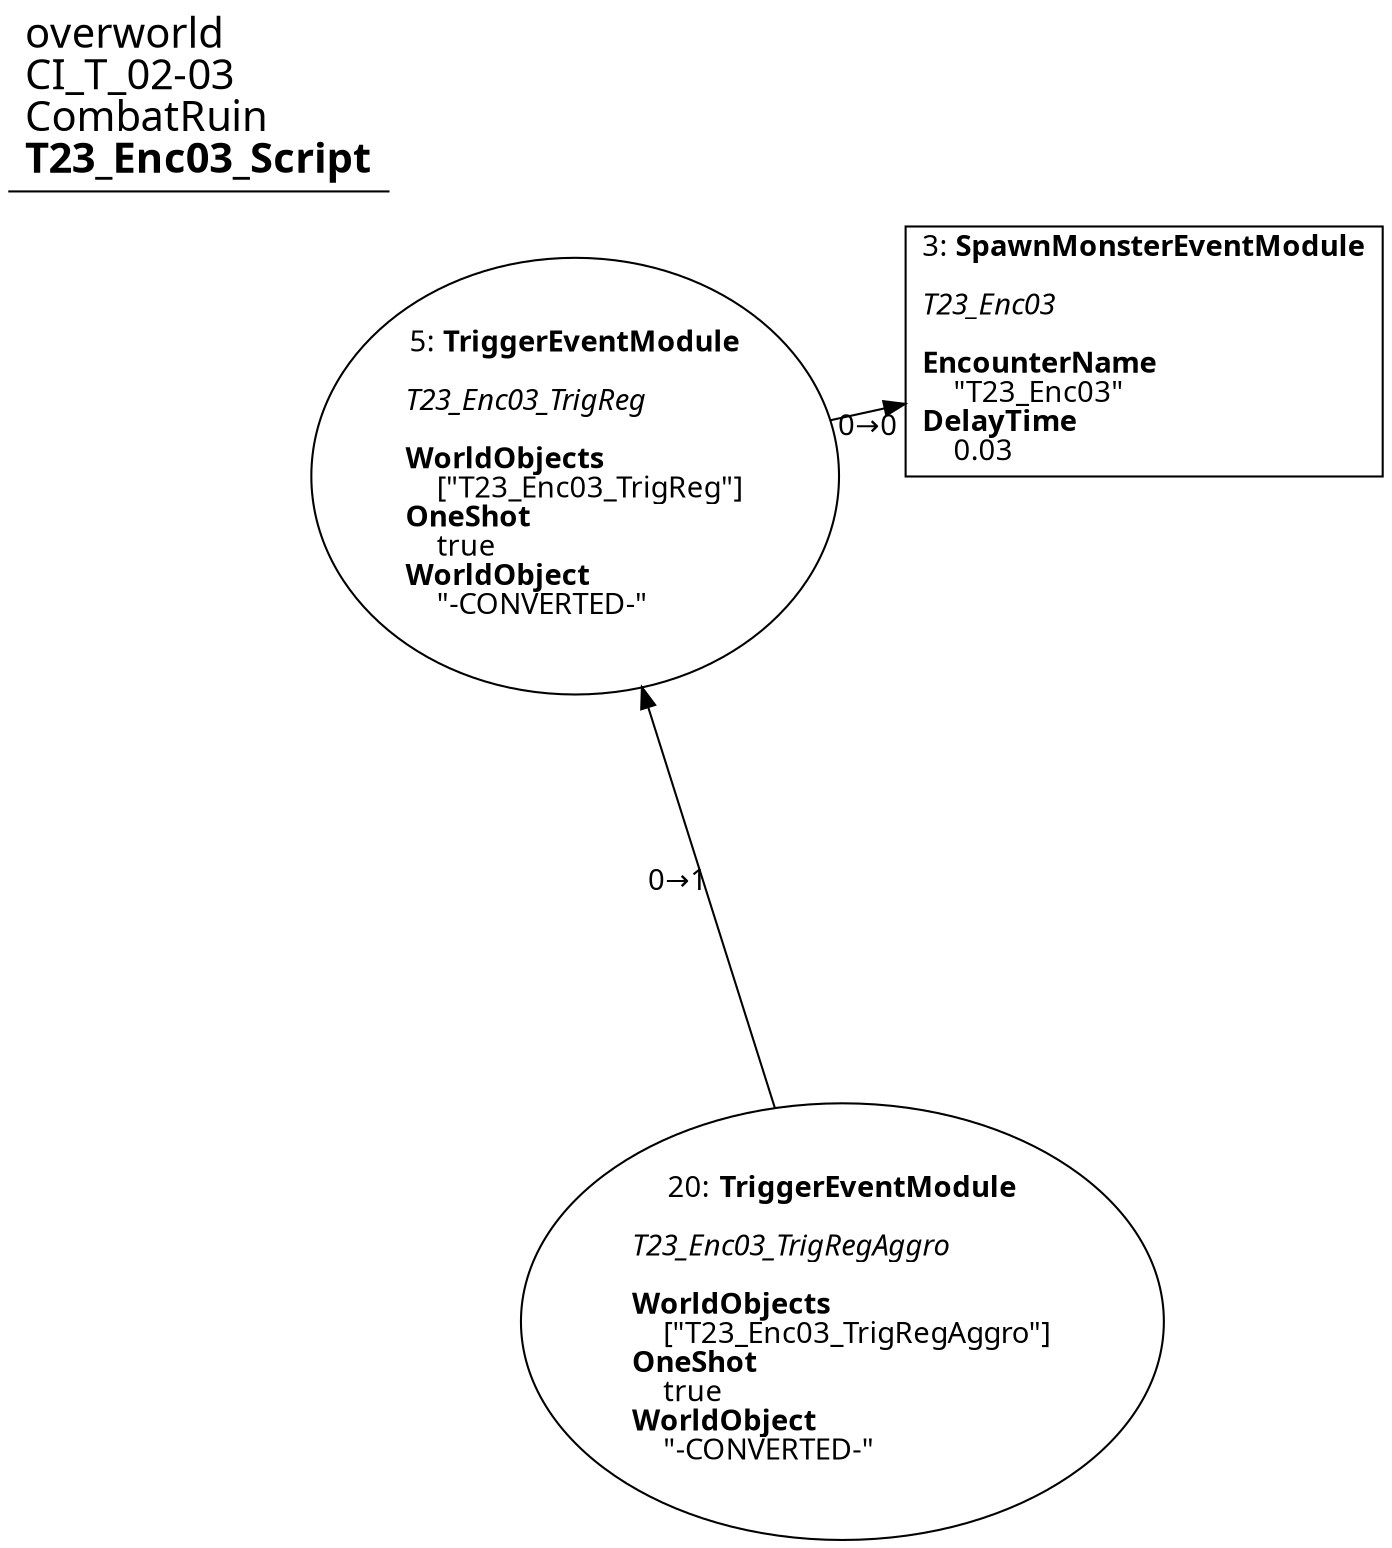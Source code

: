 digraph {
    layout = fdp;
    overlap = prism;
    sep = "+16";
    splines = spline;

    node [ shape = box ];

    graph [ fontname = "Segoe UI" ];
    node [ fontname = "Segoe UI" ];
    edge [ fontname = "Segoe UI" ];

    3 [ label = <3: <b>SpawnMonsterEventModule</b><br/><br/><i>T23_Enc03<br align="left"/></i><br align="left"/><b>EncounterName</b><br align="left"/>    &quot;T23_Enc03&quot;<br align="left"/><b>DelayTime</b><br align="left"/>    0.03<br align="left"/>> ];
    3 [ pos = "0.469,-0.23900001!" ];

    5 [ label = <5: <b>TriggerEventModule</b><br/><br/><i>T23_Enc03_TrigReg<br align="left"/></i><br align="left"/><b>WorldObjects</b><br align="left"/>    [&quot;T23_Enc03_TrigReg&quot;]<br align="left"/><b>OneShot</b><br align="left"/>    true<br align="left"/><b>WorldObject</b><br align="left"/>    &quot;-CONVERTED-&quot;<br align="left"/>> ];
    5 [ shape = oval ]
    5 [ pos = "0.23,-0.23900001!" ];
    5 -> 3 [ label = "0→0" ];

    20 [ label = <20: <b>TriggerEventModule</b><br/><br/><i>T23_Enc03_TrigRegAggro<br align="left"/></i><br align="left"/><b>WorldObjects</b><br align="left"/>    [&quot;T23_Enc03_TrigRegAggro&quot;]<br align="left"/><b>OneShot</b><br align="left"/>    true<br align="left"/><b>WorldObject</b><br align="left"/>    &quot;-CONVERTED-&quot;<br align="left"/>> ];
    20 [ shape = oval ]
    20 [ pos = "0.379,-0.596!" ];
    20 -> 5 [ label = "0→1" ];

    title [ pos = "0.22900002,-0.238!" ];
    title [ shape = underline ];
    title [ label = <<font point-size="20">overworld<br align="left"/>CI_T_02-03<br align="left"/>CombatRuin<br align="left"/><b>T23_Enc03_Script</b><br align="left"/></font>> ];
}
